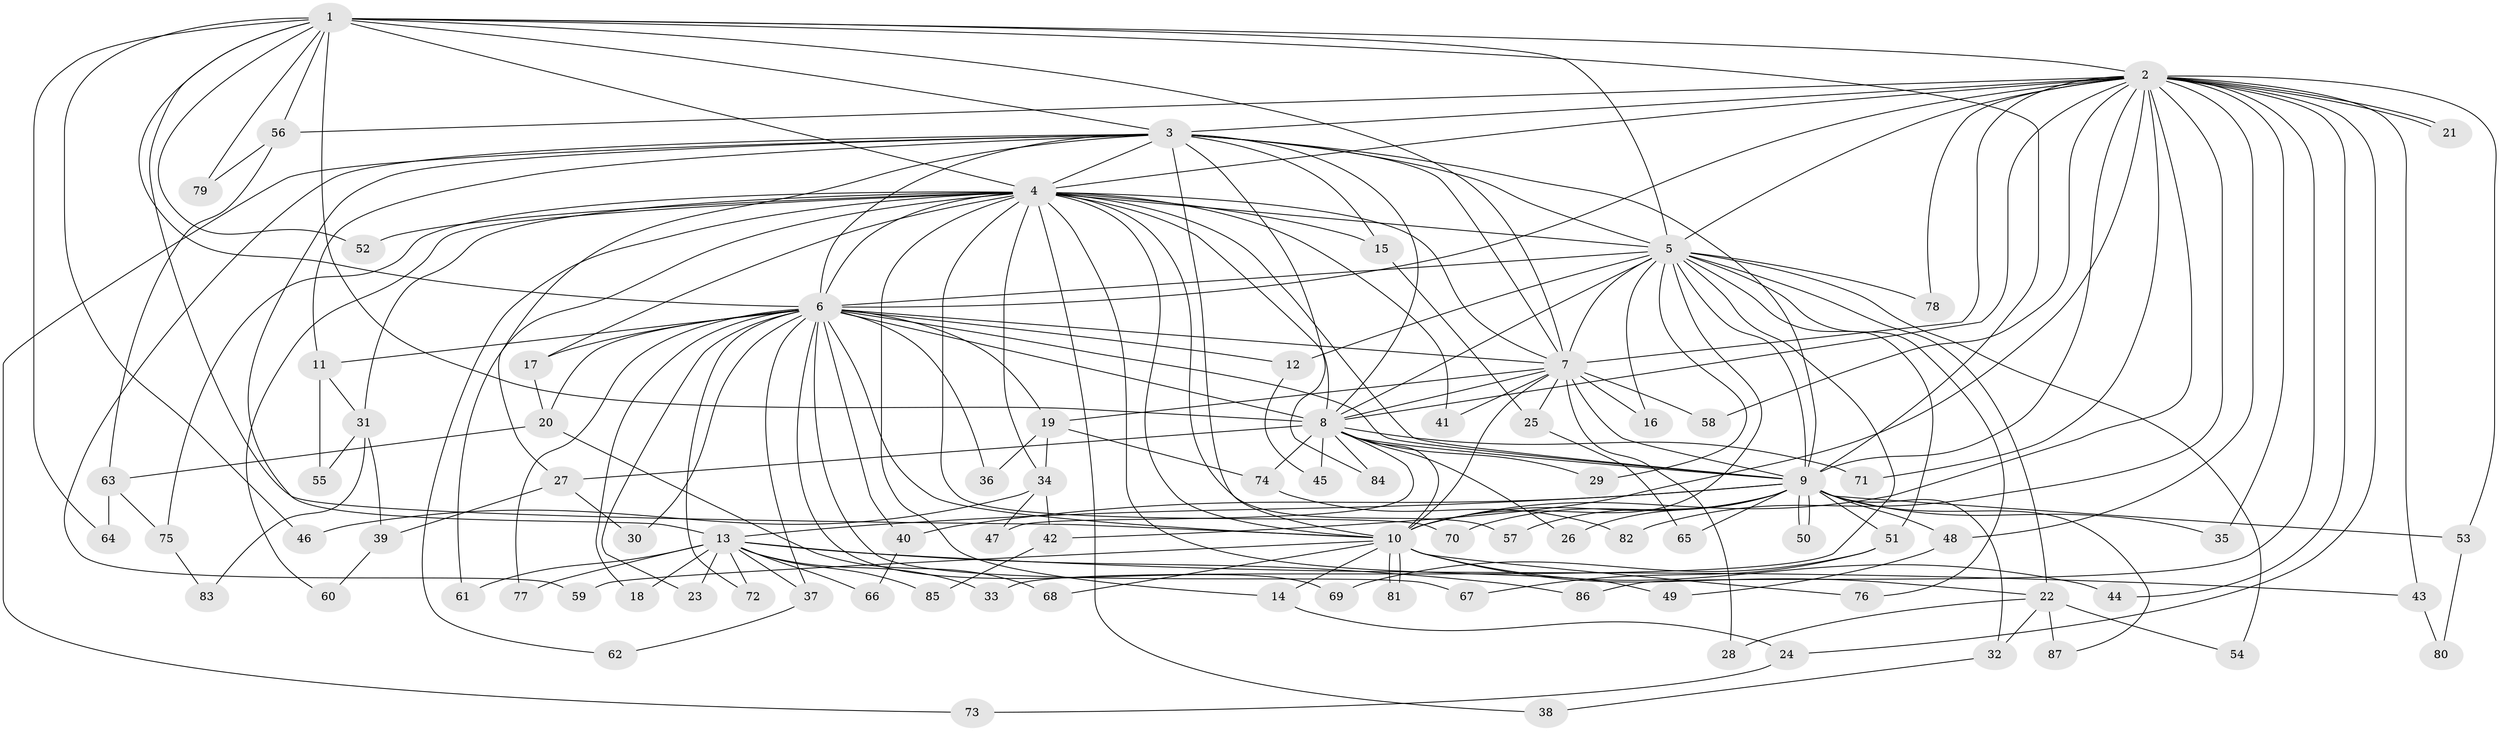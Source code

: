 // coarse degree distribution, {25: 0.015625, 34: 0.015625, 13: 0.03125, 14: 0.046875, 12: 0.015625, 22: 0.015625, 3: 0.21875, 2: 0.515625, 4: 0.09375, 6: 0.015625, 5: 0.015625}
// Generated by graph-tools (version 1.1) at 2025/41/03/06/25 10:41:43]
// undirected, 87 vertices, 199 edges
graph export_dot {
graph [start="1"]
  node [color=gray90,style=filled];
  1;
  2;
  3;
  4;
  5;
  6;
  7;
  8;
  9;
  10;
  11;
  12;
  13;
  14;
  15;
  16;
  17;
  18;
  19;
  20;
  21;
  22;
  23;
  24;
  25;
  26;
  27;
  28;
  29;
  30;
  31;
  32;
  33;
  34;
  35;
  36;
  37;
  38;
  39;
  40;
  41;
  42;
  43;
  44;
  45;
  46;
  47;
  48;
  49;
  50;
  51;
  52;
  53;
  54;
  55;
  56;
  57;
  58;
  59;
  60;
  61;
  62;
  63;
  64;
  65;
  66;
  67;
  68;
  69;
  70;
  71;
  72;
  73;
  74;
  75;
  76;
  77;
  78;
  79;
  80;
  81;
  82;
  83;
  84;
  85;
  86;
  87;
  1 -- 2;
  1 -- 3;
  1 -- 4;
  1 -- 5;
  1 -- 6;
  1 -- 7;
  1 -- 8;
  1 -- 9;
  1 -- 10;
  1 -- 46;
  1 -- 52;
  1 -- 56;
  1 -- 64;
  1 -- 79;
  2 -- 3;
  2 -- 4;
  2 -- 5;
  2 -- 6;
  2 -- 7;
  2 -- 8;
  2 -- 9;
  2 -- 10;
  2 -- 21;
  2 -- 21;
  2 -- 24;
  2 -- 35;
  2 -- 42;
  2 -- 43;
  2 -- 44;
  2 -- 48;
  2 -- 53;
  2 -- 56;
  2 -- 58;
  2 -- 71;
  2 -- 78;
  2 -- 82;
  2 -- 86;
  3 -- 4;
  3 -- 5;
  3 -- 6;
  3 -- 7;
  3 -- 8;
  3 -- 9;
  3 -- 10;
  3 -- 11;
  3 -- 13;
  3 -- 15;
  3 -- 27;
  3 -- 59;
  3 -- 73;
  3 -- 84;
  4 -- 5;
  4 -- 6;
  4 -- 7;
  4 -- 8;
  4 -- 9;
  4 -- 10;
  4 -- 14;
  4 -- 15;
  4 -- 17;
  4 -- 31;
  4 -- 34;
  4 -- 38;
  4 -- 41;
  4 -- 49;
  4 -- 52;
  4 -- 57;
  4 -- 60;
  4 -- 61;
  4 -- 62;
  4 -- 70;
  4 -- 75;
  5 -- 6;
  5 -- 7;
  5 -- 8;
  5 -- 9;
  5 -- 10;
  5 -- 12;
  5 -- 16;
  5 -- 22;
  5 -- 29;
  5 -- 33;
  5 -- 51;
  5 -- 54;
  5 -- 76;
  5 -- 78;
  6 -- 7;
  6 -- 8;
  6 -- 9;
  6 -- 10;
  6 -- 11;
  6 -- 12;
  6 -- 17;
  6 -- 18;
  6 -- 19;
  6 -- 20;
  6 -- 23;
  6 -- 30;
  6 -- 36;
  6 -- 37;
  6 -- 40;
  6 -- 67;
  6 -- 69;
  6 -- 72;
  6 -- 77;
  7 -- 8;
  7 -- 9;
  7 -- 10;
  7 -- 16;
  7 -- 19;
  7 -- 25;
  7 -- 28;
  7 -- 41;
  7 -- 58;
  8 -- 9;
  8 -- 10;
  8 -- 26;
  8 -- 27;
  8 -- 29;
  8 -- 45;
  8 -- 47;
  8 -- 71;
  8 -- 74;
  8 -- 84;
  9 -- 10;
  9 -- 13;
  9 -- 26;
  9 -- 32;
  9 -- 35;
  9 -- 40;
  9 -- 48;
  9 -- 50;
  9 -- 50;
  9 -- 51;
  9 -- 53;
  9 -- 57;
  9 -- 65;
  9 -- 70;
  9 -- 87;
  10 -- 14;
  10 -- 22;
  10 -- 44;
  10 -- 59;
  10 -- 68;
  10 -- 76;
  10 -- 81;
  10 -- 81;
  11 -- 31;
  11 -- 55;
  12 -- 45;
  13 -- 18;
  13 -- 23;
  13 -- 33;
  13 -- 37;
  13 -- 43;
  13 -- 61;
  13 -- 66;
  13 -- 72;
  13 -- 77;
  13 -- 85;
  13 -- 86;
  14 -- 24;
  15 -- 25;
  17 -- 20;
  19 -- 34;
  19 -- 36;
  19 -- 74;
  20 -- 63;
  20 -- 68;
  22 -- 28;
  22 -- 32;
  22 -- 54;
  22 -- 87;
  24 -- 73;
  25 -- 65;
  27 -- 30;
  27 -- 39;
  31 -- 39;
  31 -- 55;
  31 -- 83;
  32 -- 38;
  34 -- 42;
  34 -- 46;
  34 -- 47;
  37 -- 62;
  39 -- 60;
  40 -- 66;
  42 -- 85;
  43 -- 80;
  48 -- 49;
  51 -- 67;
  51 -- 69;
  53 -- 80;
  56 -- 63;
  56 -- 79;
  63 -- 64;
  63 -- 75;
  74 -- 82;
  75 -- 83;
}
